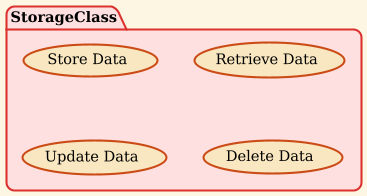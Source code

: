 @startuml
'https://plantuml.com/activity-diagram-beta
!theme sunlust

package StorageClass as sr {
    (Store Data) as sd
    (Retrieve Data) as rd
    (Update Data) as ud
    (Delete Data) as dd
}

@enduml
